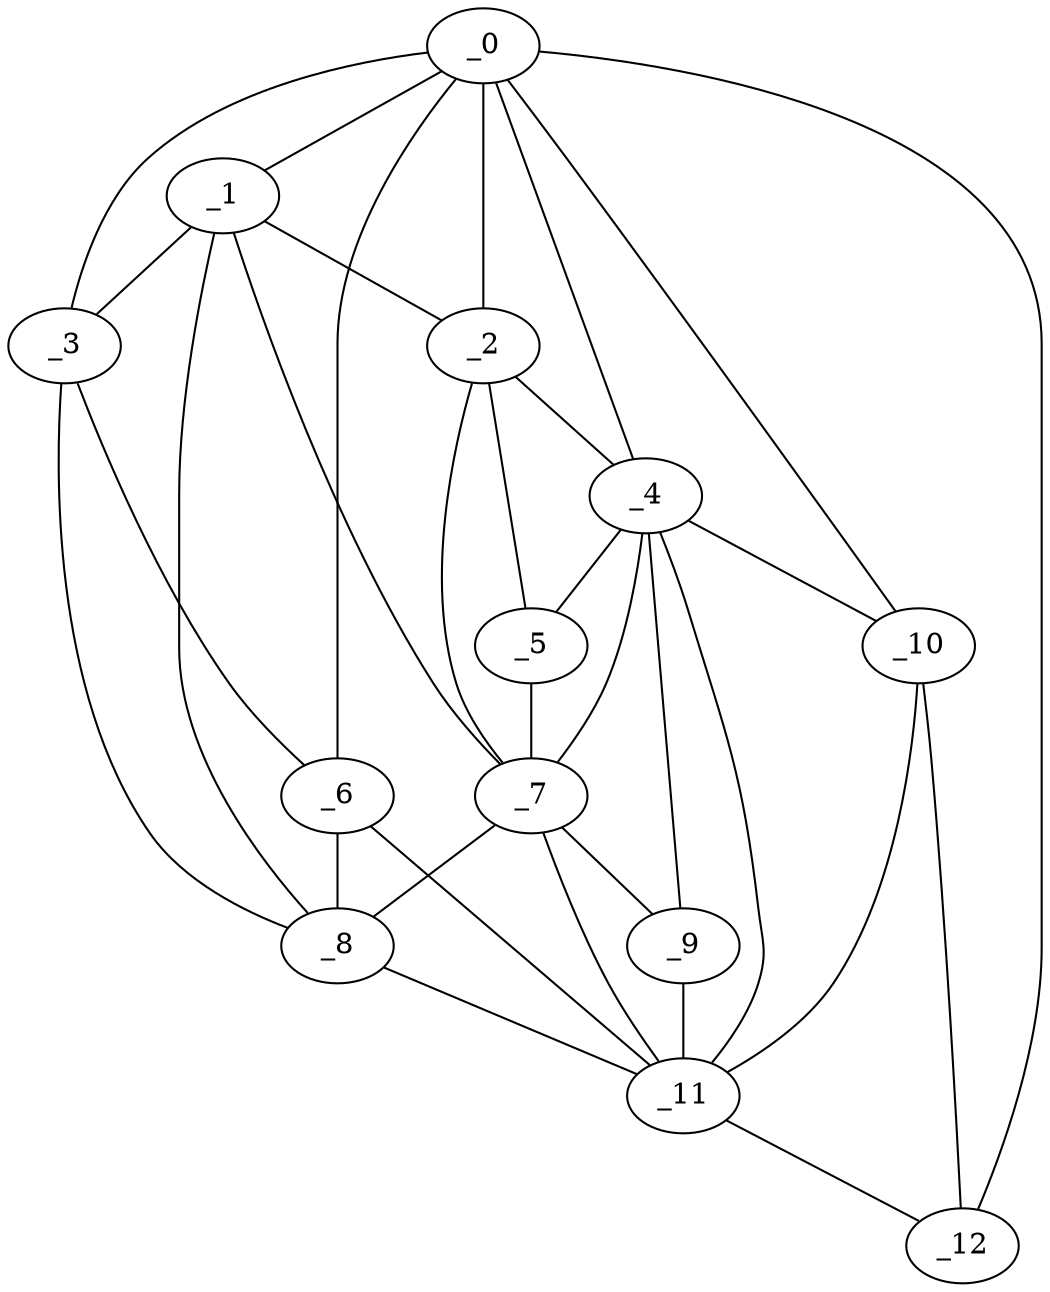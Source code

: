 graph "obj26__95.gxl" {
	_0	 [x=19,
		y=14];
	_1	 [x=97,
		y=68];
	_0 -- _1	 [valence=1];
	_2	 [x=98,
		y=55];
	_0 -- _2	 [valence=2];
	_3	 [x=100,
		y=78];
	_0 -- _3	 [valence=2];
	_4	 [x=101,
		y=47];
	_0 -- _4	 [valence=2];
	_6	 [x=106,
		y=105];
	_0 -- _6	 [valence=1];
	_10	 [x=109,
		y=23];
	_0 -- _10	 [valence=1];
	_12	 [x=112,
		y=15];
	_0 -- _12	 [valence=1];
	_1 -- _2	 [valence=2];
	_1 -- _3	 [valence=2];
	_7	 [x=107,
		y=54];
	_1 -- _7	 [valence=2];
	_8	 [x=107,
		y=72];
	_1 -- _8	 [valence=2];
	_2 -- _4	 [valence=2];
	_5	 [x=103,
		y=53];
	_2 -- _5	 [valence=2];
	_2 -- _7	 [valence=1];
	_3 -- _6	 [valence=1];
	_3 -- _8	 [valence=1];
	_4 -- _5	 [valence=1];
	_4 -- _7	 [valence=1];
	_9	 [x=108,
		y=42];
	_4 -- _9	 [valence=2];
	_4 -- _10	 [valence=2];
	_11	 [x=111,
		y=30];
	_4 -- _11	 [valence=1];
	_5 -- _7	 [valence=2];
	_6 -- _8	 [valence=2];
	_6 -- _11	 [valence=1];
	_7 -- _8	 [valence=2];
	_7 -- _9	 [valence=1];
	_7 -- _11	 [valence=2];
	_8 -- _11	 [valence=2];
	_9 -- _11	 [valence=2];
	_10 -- _11	 [valence=1];
	_10 -- _12	 [valence=2];
	_11 -- _12	 [valence=1];
}
